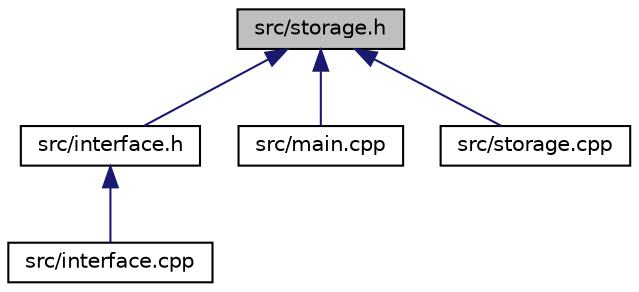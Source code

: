 digraph "src/storage.h"
{
 // LATEX_PDF_SIZE
  edge [fontname="Helvetica",fontsize="10",labelfontname="Helvetica",labelfontsize="10"];
  node [fontname="Helvetica",fontsize="10",shape=record];
  Node1 [label="src/storage.h",height=0.2,width=0.4,color="black", fillcolor="grey75", style="filled", fontcolor="black",tooltip="This is what is used to communicate with the internal filesystem."];
  Node1 -> Node2 [dir="back",color="midnightblue",fontsize="10",style="solid"];
  Node2 [label="src/interface.h",height=0.2,width=0.4,color="black", fillcolor="white", style="filled",URL="$interface_8h.html",tooltip="This file represents a different interface options and their settings (BLE, WIFI, Serial)."];
  Node2 -> Node3 [dir="back",color="midnightblue",fontsize="10",style="solid"];
  Node3 [label="src/interface.cpp",height=0.2,width=0.4,color="black", fillcolor="white", style="filled",URL="$interface_8cpp.html",tooltip="Definitions for interface.h."];
  Node1 -> Node4 [dir="back",color="midnightblue",fontsize="10",style="solid"];
  Node4 [label="src/main.cpp",height=0.2,width=0.4,color="black", fillcolor="white", style="filled",URL="$main_8cpp.html",tooltip="This file contains the entry point for the led controller."];
  Node1 -> Node5 [dir="back",color="midnightblue",fontsize="10",style="solid"];
  Node5 [label="src/storage.cpp",height=0.2,width=0.4,color="black", fillcolor="white", style="filled",URL="$storage_8cpp.html",tooltip="Contains definitions of storage functions."];
}
